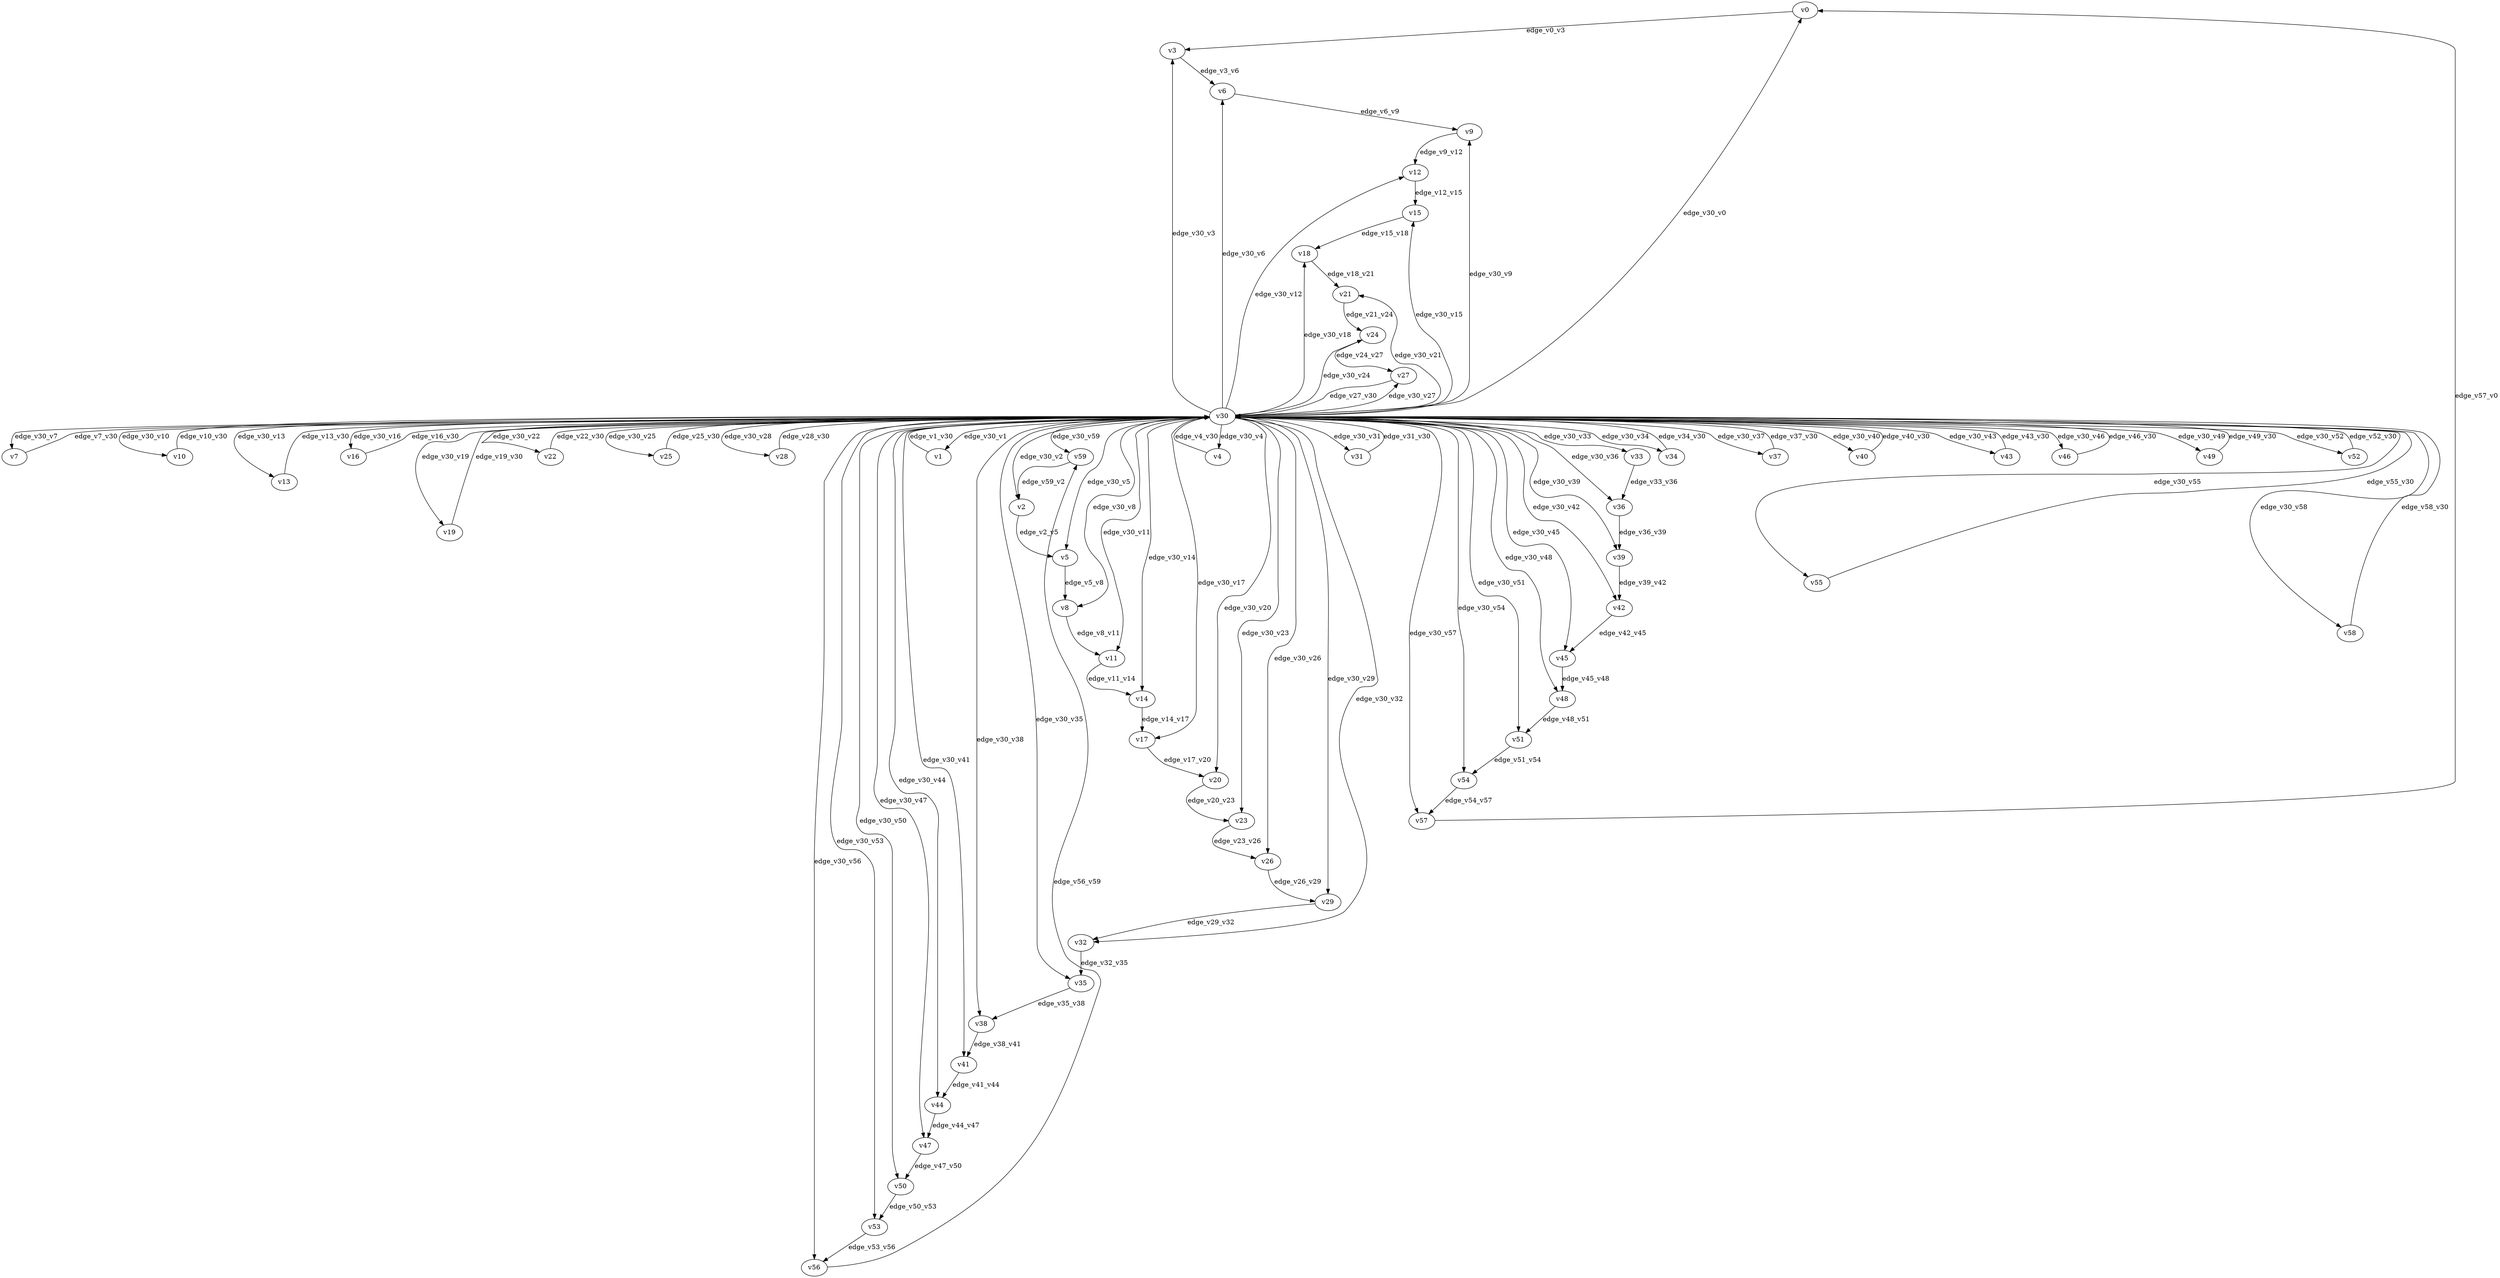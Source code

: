 digraph test089 {
    // Discounted game test case
    // Vertex properties: name [player=X]
    // Edge properties: [weight=Y, discount=Z]

    v0 [name="v0", player=0];
    v1 [name="v1", player=1];
    v2 [name="v2", player=0];
    v3 [name="v3", player=1];
    v4 [name="v4", player=0];
    v5 [name="v5", player=1];
    v6 [name="v6", player=0];
    v7 [name="v7", player=1];
    v8 [name="v8", player=0];
    v9 [name="v9", player=1];
    v10 [name="v10", player=0];
    v11 [name="v11", player=1];
    v12 [name="v12", player=0];
    v13 [name="v13", player=1];
    v14 [name="v14", player=0];
    v15 [name="v15", player=1];
    v16 [name="v16", player=0];
    v17 [name="v17", player=1];
    v18 [name="v18", player=0];
    v19 [name="v19", player=1];
    v20 [name="v20", player=0];
    v21 [name="v21", player=1];
    v22 [name="v22", player=0];
    v23 [name="v23", player=1];
    v24 [name="v24", player=0];
    v25 [name="v25", player=1];
    v26 [name="v26", player=0];
    v27 [name="v27", player=1];
    v28 [name="v28", player=0];
    v29 [name="v29", player=1];
    v30 [name="v30", player=0];
    v31 [name="v31", player=1];
    v32 [name="v32", player=0];
    v33 [name="v33", player=1];
    v34 [name="v34", player=0];
    v35 [name="v35", player=1];
    v36 [name="v36", player=0];
    v37 [name="v37", player=1];
    v38 [name="v38", player=0];
    v39 [name="v39", player=1];
    v40 [name="v40", player=0];
    v41 [name="v41", player=1];
    v42 [name="v42", player=0];
    v43 [name="v43", player=1];
    v44 [name="v44", player=0];
    v45 [name="v45", player=1];
    v46 [name="v46", player=0];
    v47 [name="v47", player=1];
    v48 [name="v48", player=0];
    v49 [name="v49", player=1];
    v50 [name="v50", player=0];
    v51 [name="v51", player=1];
    v52 [name="v52", player=0];
    v53 [name="v53", player=1];
    v54 [name="v54", player=0];
    v55 [name="v55", player=1];
    v56 [name="v56", player=0];
    v57 [name="v57", player=1];
    v58 [name="v58", player=0];
    v59 [name="v59", player=1];

    v30 -> v0 [label="edge_v30_v0", weight=-4.64, discount=0.168];
    v30 -> v1 [label="edge_v30_v1", weight=1.96, discount=0.168];
    v1 -> v30 [label="edge_v1_v30", weight=2.91, discount=0.168];
    v30 -> v2 [label="edge_v30_v2", weight=-5.83, discount=0.168];
    v30 -> v3 [label="edge_v30_v3", weight=9.13, discount=0.168];
    v30 -> v4 [label="edge_v30_v4", weight=5.03, discount=0.168];
    v4 -> v30 [label="edge_v4_v30", weight=5.23, discount=0.168];
    v30 -> v5 [label="edge_v30_v5", weight=7.83, discount=0.168];
    v30 -> v6 [label="edge_v30_v6", weight=9.51, discount=0.168];
    v30 -> v7 [label="edge_v30_v7", weight=8.40, discount=0.168];
    v7 -> v30 [label="edge_v7_v30", weight=7.54, discount=0.168];
    v30 -> v8 [label="edge_v30_v8", weight=-3.16, discount=0.168];
    v30 -> v9 [label="edge_v30_v9", weight=7.11, discount=0.168];
    v30 -> v10 [label="edge_v30_v10", weight=4.41, discount=0.168];
    v10 -> v30 [label="edge_v10_v30", weight=7.20, discount=0.168];
    v30 -> v11 [label="edge_v30_v11", weight=-2.69, discount=0.168];
    v30 -> v12 [label="edge_v30_v12", weight=-3.34, discount=0.168];
    v30 -> v13 [label="edge_v30_v13", weight=0.82, discount=0.168];
    v13 -> v30 [label="edge_v13_v30", weight=-1.84, discount=0.168];
    v30 -> v14 [label="edge_v30_v14", weight=6.75, discount=0.168];
    v30 -> v15 [label="edge_v30_v15", weight=2.03, discount=0.168];
    v30 -> v16 [label="edge_v30_v16", weight=7.11, discount=0.168];
    v16 -> v30 [label="edge_v16_v30", weight=4.30, discount=0.168];
    v30 -> v17 [label="edge_v30_v17", weight=3.29, discount=0.168];
    v30 -> v18 [label="edge_v30_v18", weight=9.24, discount=0.168];
    v30 -> v19 [label="edge_v30_v19", weight=-2.99, discount=0.168];
    v19 -> v30 [label="edge_v19_v30", weight=-2.02, discount=0.168];
    v30 -> v20 [label="edge_v30_v20", weight=3.14, discount=0.168];
    v30 -> v21 [label="edge_v30_v21", weight=-2.12, discount=0.168];
    v30 -> v22 [label="edge_v30_v22", weight=1.41, discount=0.168];
    v22 -> v30 [label="edge_v22_v30", weight=2.02, discount=0.168];
    v30 -> v23 [label="edge_v30_v23", weight=6.03, discount=0.168];
    v30 -> v24 [label="edge_v30_v24", weight=-3.48, discount=0.168];
    v30 -> v25 [label="edge_v30_v25", weight=7.33, discount=0.168];
    v25 -> v30 [label="edge_v25_v30", weight=10.13, discount=0.168];
    v30 -> v26 [label="edge_v30_v26", weight=9.05, discount=0.168];
    v30 -> v27 [label="edge_v30_v27", weight=0.27, discount=0.168];
    v30 -> v28 [label="edge_v30_v28", weight=8.24, discount=0.168];
    v28 -> v30 [label="edge_v28_v30", weight=9.27, discount=0.168];
    v30 -> v29 [label="edge_v30_v29", weight=7.95, discount=0.168];
    v30 -> v31 [label="edge_v30_v31", weight=3.18, discount=0.168];
    v31 -> v30 [label="edge_v31_v30", weight=2.26, discount=0.168];
    v30 -> v32 [label="edge_v30_v32", weight=-1.09, discount=0.168];
    v30 -> v33 [label="edge_v30_v33", weight=9.61, discount=0.168];
    v30 -> v34 [label="edge_v30_v34", weight=9.75, discount=0.168];
    v34 -> v30 [label="edge_v34_v30", weight=9.86, discount=0.168];
    v30 -> v35 [label="edge_v30_v35", weight=2.40, discount=0.168];
    v30 -> v36 [label="edge_v30_v36", weight=5.55, discount=0.168];
    v30 -> v37 [label="edge_v30_v37", weight=7.08, discount=0.168];
    v37 -> v30 [label="edge_v37_v30", weight=9.90, discount=0.168];
    v30 -> v38 [label="edge_v30_v38", weight=9.44, discount=0.168];
    v30 -> v39 [label="edge_v30_v39", weight=-1.18, discount=0.168];
    v30 -> v40 [label="edge_v30_v40", weight=5.83, discount=0.168];
    v40 -> v30 [label="edge_v40_v30", weight=5.98, discount=0.168];
    v30 -> v41 [label="edge_v30_v41", weight=-2.62, discount=0.168];
    v30 -> v42 [label="edge_v30_v42", weight=-0.55, discount=0.168];
    v30 -> v43 [label="edge_v30_v43", weight=4.28, discount=0.168];
    v43 -> v30 [label="edge_v43_v30", weight=5.66, discount=0.168];
    v30 -> v44 [label="edge_v30_v44", weight=8.32, discount=0.168];
    v30 -> v45 [label="edge_v30_v45", weight=-1.14, discount=0.168];
    v30 -> v46 [label="edge_v30_v46", weight=1.06, discount=0.168];
    v46 -> v30 [label="edge_v46_v30", weight=0.26, discount=0.168];
    v30 -> v47 [label="edge_v30_v47", weight=1.06, discount=0.168];
    v30 -> v48 [label="edge_v30_v48", weight=3.33, discount=0.168];
    v30 -> v49 [label="edge_v30_v49", weight=4.28, discount=0.168];
    v49 -> v30 [label="edge_v49_v30", weight=4.49, discount=0.168];
    v30 -> v50 [label="edge_v30_v50", weight=9.32, discount=0.168];
    v30 -> v51 [label="edge_v30_v51", weight=3.47, discount=0.168];
    v30 -> v52 [label="edge_v30_v52", weight=6.94, discount=0.168];
    v52 -> v30 [label="edge_v52_v30", weight=8.44, discount=0.168];
    v30 -> v53 [label="edge_v30_v53", weight=5.77, discount=0.168];
    v30 -> v54 [label="edge_v30_v54", weight=9.79, discount=0.168];
    v30 -> v55 [label="edge_v30_v55", weight=-1.87, discount=0.168];
    v55 -> v30 [label="edge_v55_v30", weight=0.90, discount=0.168];
    v30 -> v56 [label="edge_v30_v56", weight=9.68, discount=0.168];
    v30 -> v57 [label="edge_v30_v57", weight=5.96, discount=0.168];
    v30 -> v58 [label="edge_v30_v58", weight=-1.45, discount=0.168];
    v58 -> v30 [label="edge_v58_v30", weight=-1.39, discount=0.168];
    v30 -> v59 [label="edge_v30_v59", weight=4.61, discount=0.168];
    v0 -> v3 [label="edge_v0_v3", weight=5.33, discount=0.168];
    v2 -> v5 [label="edge_v2_v5", weight=-2.24, discount=0.168];
    v3 -> v6 [label="edge_v3_v6", weight=3.74, discount=0.168];
    v5 -> v8 [label="edge_v5_v8", weight=4.32, discount=0.168];
    v6 -> v9 [label="edge_v6_v9", weight=4.01, discount=0.168];
    v8 -> v11 [label="edge_v8_v11", weight=-2.20, discount=0.168];
    v9 -> v12 [label="edge_v9_v12", weight=1.49, discount=0.168];
    v11 -> v14 [label="edge_v11_v14", weight=-1.72, discount=0.168];
    v12 -> v15 [label="edge_v12_v15", weight=6.79, discount=0.168];
    v14 -> v17 [label="edge_v14_v17", weight=4.36, discount=0.168];
    v15 -> v18 [label="edge_v15_v18", weight=2.86, discount=0.168];
    v17 -> v20 [label="edge_v17_v20", weight=-2.77, discount=0.168];
    v18 -> v21 [label="edge_v18_v21", weight=-1.95, discount=0.168];
    v20 -> v23 [label="edge_v20_v23", weight=-2.14, discount=0.168];
    v21 -> v24 [label="edge_v21_v24", weight=5.52, discount=0.168];
    v23 -> v26 [label="edge_v23_v26", weight=0.01, discount=0.168];
    v24 -> v27 [label="edge_v24_v27", weight=0.55, discount=0.168];
    v26 -> v29 [label="edge_v26_v29", weight=6.32, discount=0.168];
    v27 -> v30 [label="edge_v27_v30", weight=-2.39, discount=0.168];
    v29 -> v32 [label="edge_v29_v32", weight=-2.30, discount=0.168];
    v32 -> v35 [label="edge_v32_v35", weight=3.46, discount=0.168];
    v33 -> v36 [label="edge_v33_v36", weight=-0.95, discount=0.168];
    v35 -> v38 [label="edge_v35_v38", weight=-0.01, discount=0.168];
    v36 -> v39 [label="edge_v36_v39", weight=6.96, discount=0.168];
    v38 -> v41 [label="edge_v38_v41", weight=-0.11, discount=0.168];
    v39 -> v42 [label="edge_v39_v42", weight=3.82, discount=0.168];
    v41 -> v44 [label="edge_v41_v44", weight=2.06, discount=0.168];
    v42 -> v45 [label="edge_v42_v45", weight=-0.61, discount=0.168];
    v44 -> v47 [label="edge_v44_v47", weight=5.46, discount=0.168];
    v45 -> v48 [label="edge_v45_v48", weight=7.00, discount=0.168];
    v47 -> v50 [label="edge_v47_v50", weight=4.82, discount=0.168];
    v48 -> v51 [label="edge_v48_v51", weight=-1.44, discount=0.168];
    v50 -> v53 [label="edge_v50_v53", weight=-2.41, discount=0.168];
    v51 -> v54 [label="edge_v51_v54", weight=-2.16, discount=0.168];
    v53 -> v56 [label="edge_v53_v56", weight=-0.80, discount=0.168];
    v54 -> v57 [label="edge_v54_v57", weight=-1.97, discount=0.168];
    v56 -> v59 [label="edge_v56_v59", weight=-0.31, discount=0.168];
    v57 -> v0 [label="edge_v57_v0", weight=5.38, discount=0.168];
    v59 -> v2 [label="edge_v59_v2", weight=3.64, discount=0.168];
}
